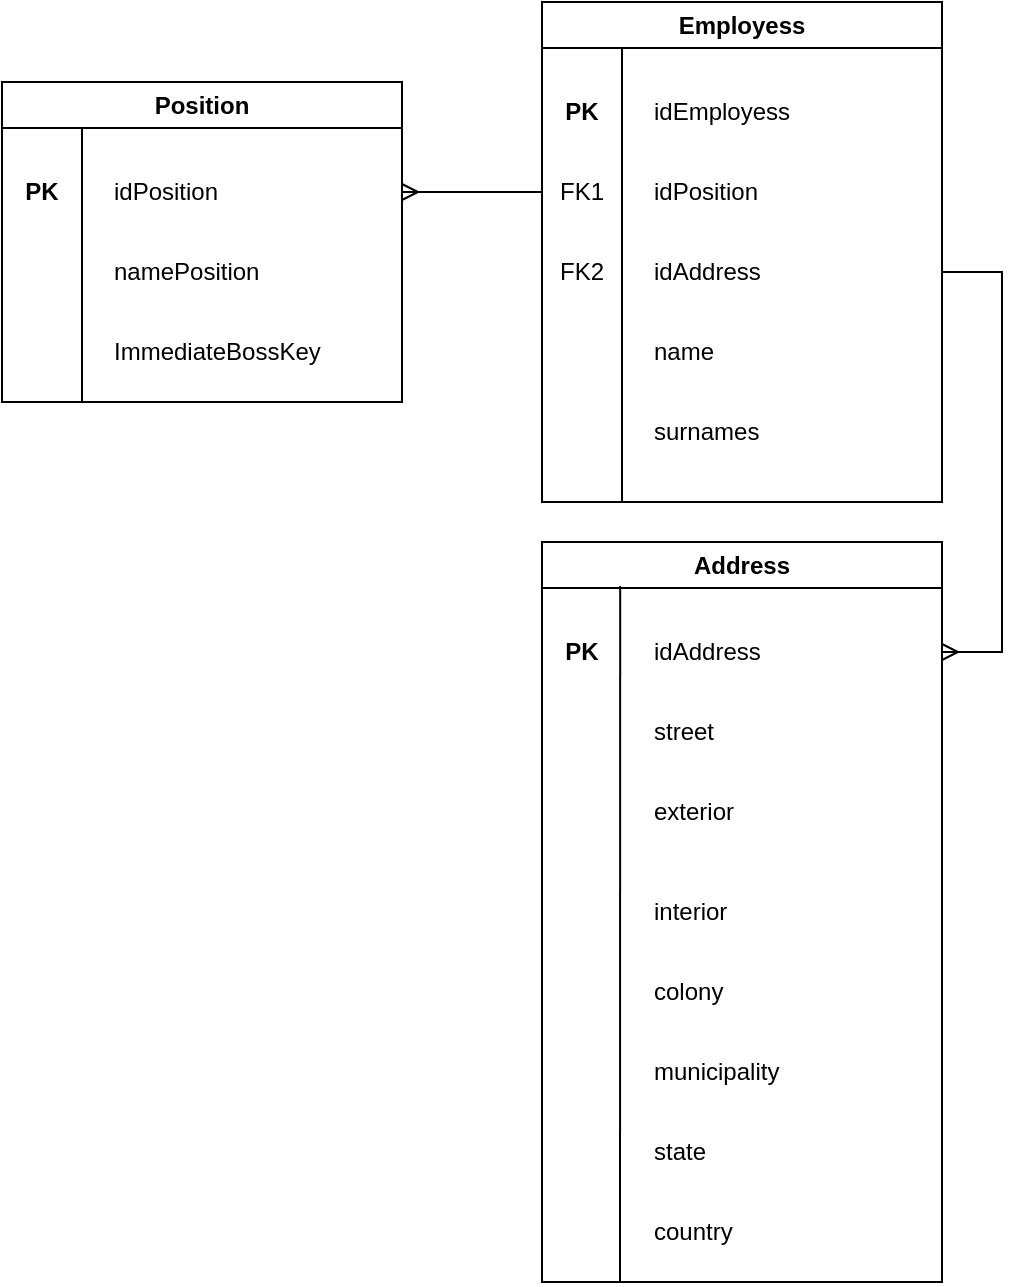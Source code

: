 <mxfile version="26.0.10">
  <diagram name="Página-1" id="13HoVIavIVLPx7r8z0be">
    <mxGraphModel dx="1400" dy="696" grid="1" gridSize="10" guides="1" tooltips="1" connect="1" arrows="1" fold="1" page="1" pageScale="1" pageWidth="827" pageHeight="1169" math="0" shadow="0">
      <root>
        <mxCell id="0" />
        <mxCell id="1" parent="0" />
        <mxCell id="LNZxbTeJDWpDXH6fzzeH-1" value="Employess" style="swimlane;whiteSpace=wrap;html=1;" vertex="1" parent="1">
          <mxGeometry x="360" y="200" width="200" height="250" as="geometry" />
        </mxCell>
        <mxCell id="LNZxbTeJDWpDXH6fzzeH-2" value="idEmployess&amp;nbsp;" style="text;html=1;align=left;verticalAlign=middle;whiteSpace=wrap;rounded=0;" vertex="1" parent="LNZxbTeJDWpDXH6fzzeH-1">
          <mxGeometry x="54" y="40" width="106" height="30" as="geometry" />
        </mxCell>
        <mxCell id="LNZxbTeJDWpDXH6fzzeH-4" value="idAddress" style="text;html=1;align=left;verticalAlign=middle;whiteSpace=wrap;rounded=0;" vertex="1" parent="LNZxbTeJDWpDXH6fzzeH-1">
          <mxGeometry x="54" y="120" width="146" height="30" as="geometry" />
        </mxCell>
        <mxCell id="LNZxbTeJDWpDXH6fzzeH-5" value="name" style="text;html=1;align=left;verticalAlign=middle;whiteSpace=wrap;rounded=0;" vertex="1" parent="LNZxbTeJDWpDXH6fzzeH-1">
          <mxGeometry x="54" y="160" width="106" height="30" as="geometry" />
        </mxCell>
        <mxCell id="LNZxbTeJDWpDXH6fzzeH-3" value="idPosition" style="text;html=1;align=left;verticalAlign=middle;whiteSpace=wrap;rounded=0;" vertex="1" parent="LNZxbTeJDWpDXH6fzzeH-1">
          <mxGeometry x="54" y="80" width="106" height="30" as="geometry" />
        </mxCell>
        <mxCell id="LNZxbTeJDWpDXH6fzzeH-6" value="surnames" style="text;html=1;align=left;verticalAlign=middle;whiteSpace=wrap;rounded=0;" vertex="1" parent="LNZxbTeJDWpDXH6fzzeH-1">
          <mxGeometry x="54" y="200" width="106" height="30" as="geometry" />
        </mxCell>
        <mxCell id="LNZxbTeJDWpDXH6fzzeH-10" value="PK" style="text;html=1;align=center;verticalAlign=middle;whiteSpace=wrap;rounded=0;fontStyle=1" vertex="1" parent="LNZxbTeJDWpDXH6fzzeH-1">
          <mxGeometry y="40" width="40" height="30" as="geometry" />
        </mxCell>
        <mxCell id="LNZxbTeJDWpDXH6fzzeH-11" value="FK1" style="text;html=1;align=center;verticalAlign=middle;whiteSpace=wrap;rounded=0;" vertex="1" parent="LNZxbTeJDWpDXH6fzzeH-1">
          <mxGeometry y="80" width="40" height="30" as="geometry" />
        </mxCell>
        <mxCell id="LNZxbTeJDWpDXH6fzzeH-12" value="FK2" style="text;html=1;align=center;verticalAlign=middle;whiteSpace=wrap;rounded=0;" vertex="1" parent="LNZxbTeJDWpDXH6fzzeH-1">
          <mxGeometry y="120" width="40" height="30" as="geometry" />
        </mxCell>
        <mxCell id="LNZxbTeJDWpDXH6fzzeH-9" value="" style="endArrow=none;html=1;rounded=0;" edge="1" parent="1">
          <mxGeometry width="50" height="50" relative="1" as="geometry">
            <mxPoint x="400" y="223" as="sourcePoint" />
            <mxPoint x="400" y="450" as="targetPoint" />
          </mxGeometry>
        </mxCell>
        <mxCell id="LNZxbTeJDWpDXH6fzzeH-25" value="Position" style="swimlane;whiteSpace=wrap;html=1;" vertex="1" parent="1">
          <mxGeometry x="90" y="240" width="200" height="160" as="geometry" />
        </mxCell>
        <mxCell id="LNZxbTeJDWpDXH6fzzeH-26" value="" style="endArrow=none;html=1;rounded=0;" edge="1" parent="LNZxbTeJDWpDXH6fzzeH-25">
          <mxGeometry width="50" height="50" relative="1" as="geometry">
            <mxPoint x="40" y="23" as="sourcePoint" />
            <mxPoint x="40" y="160" as="targetPoint" />
          </mxGeometry>
        </mxCell>
        <mxCell id="LNZxbTeJDWpDXH6fzzeH-27" value="idPosition" style="text;html=1;align=left;verticalAlign=middle;whiteSpace=wrap;rounded=0;" vertex="1" parent="LNZxbTeJDWpDXH6fzzeH-25">
          <mxGeometry x="54" y="40" width="146" height="30" as="geometry" />
        </mxCell>
        <mxCell id="LNZxbTeJDWpDXH6fzzeH-28" value="ImmediateBossKey" style="text;html=1;align=left;verticalAlign=middle;whiteSpace=wrap;rounded=0;" vertex="1" parent="LNZxbTeJDWpDXH6fzzeH-25">
          <mxGeometry x="54" y="120" width="106" height="30" as="geometry" />
        </mxCell>
        <mxCell id="LNZxbTeJDWpDXH6fzzeH-30" value="namePosition" style="text;html=1;align=left;verticalAlign=middle;whiteSpace=wrap;rounded=0;" vertex="1" parent="LNZxbTeJDWpDXH6fzzeH-25">
          <mxGeometry x="54" y="80" width="106" height="30" as="geometry" />
        </mxCell>
        <mxCell id="LNZxbTeJDWpDXH6fzzeH-31" value="PK" style="text;html=1;align=center;verticalAlign=middle;whiteSpace=wrap;rounded=0;fontStyle=1" vertex="1" parent="LNZxbTeJDWpDXH6fzzeH-25">
          <mxGeometry y="40" width="40" height="30" as="geometry" />
        </mxCell>
        <mxCell id="LNZxbTeJDWpDXH6fzzeH-35" value="" style="edgeStyle=entityRelationEdgeStyle;fontSize=12;html=1;endArrow=ERmany;rounded=0;exitX=0;exitY=0.5;exitDx=0;exitDy=0;entryX=1;entryY=0.5;entryDx=0;entryDy=0;" edge="1" parent="1" source="LNZxbTeJDWpDXH6fzzeH-11" target="LNZxbTeJDWpDXH6fzzeH-27">
          <mxGeometry width="100" height="100" relative="1" as="geometry">
            <mxPoint x="330" y="490" as="sourcePoint" />
            <mxPoint x="430" y="390" as="targetPoint" />
          </mxGeometry>
        </mxCell>
        <mxCell id="LNZxbTeJDWpDXH6fzzeH-36" value="Address" style="swimlane;whiteSpace=wrap;html=1;" vertex="1" parent="1">
          <mxGeometry x="360" y="470" width="200" height="370" as="geometry" />
        </mxCell>
        <mxCell id="LNZxbTeJDWpDXH6fzzeH-37" value="" style="endArrow=none;html=1;rounded=0;" edge="1" parent="LNZxbTeJDWpDXH6fzzeH-36">
          <mxGeometry width="50" height="50" relative="1" as="geometry">
            <mxPoint x="39.09" y="22" as="sourcePoint" />
            <mxPoint x="39" y="370" as="targetPoint" />
          </mxGeometry>
        </mxCell>
        <mxCell id="LNZxbTeJDWpDXH6fzzeH-38" value="idAddress" style="text;html=1;align=left;verticalAlign=middle;whiteSpace=wrap;rounded=0;" vertex="1" parent="LNZxbTeJDWpDXH6fzzeH-36">
          <mxGeometry x="54" y="40" width="146" height="30" as="geometry" />
        </mxCell>
        <mxCell id="LNZxbTeJDWpDXH6fzzeH-39" value="street" style="text;html=1;align=left;verticalAlign=middle;whiteSpace=wrap;rounded=0;" vertex="1" parent="LNZxbTeJDWpDXH6fzzeH-36">
          <mxGeometry x="54" y="80" width="106" height="30" as="geometry" />
        </mxCell>
        <mxCell id="LNZxbTeJDWpDXH6fzzeH-40" value="exterior" style="text;html=1;align=left;verticalAlign=middle;whiteSpace=wrap;rounded=0;" vertex="1" parent="LNZxbTeJDWpDXH6fzzeH-36">
          <mxGeometry x="54" y="120" width="106" height="30" as="geometry" />
        </mxCell>
        <mxCell id="LNZxbTeJDWpDXH6fzzeH-41" value="PK" style="text;html=1;align=center;verticalAlign=middle;whiteSpace=wrap;rounded=0;fontStyle=1" vertex="1" parent="LNZxbTeJDWpDXH6fzzeH-36">
          <mxGeometry y="40" width="40" height="30" as="geometry" />
        </mxCell>
        <mxCell id="LNZxbTeJDWpDXH6fzzeH-42" value="interior" style="text;html=1;align=left;verticalAlign=middle;whiteSpace=wrap;rounded=0;" vertex="1" parent="LNZxbTeJDWpDXH6fzzeH-36">
          <mxGeometry x="54" y="170" width="106" height="30" as="geometry" />
        </mxCell>
        <mxCell id="LNZxbTeJDWpDXH6fzzeH-43" value="colony" style="text;html=1;align=left;verticalAlign=middle;whiteSpace=wrap;rounded=0;" vertex="1" parent="LNZxbTeJDWpDXH6fzzeH-36">
          <mxGeometry x="54" y="210" width="106" height="30" as="geometry" />
        </mxCell>
        <mxCell id="LNZxbTeJDWpDXH6fzzeH-44" value="municipality" style="text;html=1;align=left;verticalAlign=middle;whiteSpace=wrap;rounded=0;" vertex="1" parent="LNZxbTeJDWpDXH6fzzeH-36">
          <mxGeometry x="54" y="250" width="106" height="30" as="geometry" />
        </mxCell>
        <mxCell id="LNZxbTeJDWpDXH6fzzeH-45" value="state" style="text;html=1;align=left;verticalAlign=middle;whiteSpace=wrap;rounded=0;" vertex="1" parent="LNZxbTeJDWpDXH6fzzeH-36">
          <mxGeometry x="54" y="290" width="106" height="30" as="geometry" />
        </mxCell>
        <mxCell id="LNZxbTeJDWpDXH6fzzeH-46" value="country" style="text;html=1;align=left;verticalAlign=middle;whiteSpace=wrap;rounded=0;" vertex="1" parent="LNZxbTeJDWpDXH6fzzeH-36">
          <mxGeometry x="54" y="330" width="106" height="30" as="geometry" />
        </mxCell>
        <mxCell id="LNZxbTeJDWpDXH6fzzeH-48" value="" style="edgeStyle=entityRelationEdgeStyle;fontSize=12;html=1;endArrow=ERmany;rounded=0;entryX=1;entryY=0.5;entryDx=0;entryDy=0;exitX=1;exitY=0.5;exitDx=0;exitDy=0;" edge="1" parent="1" source="LNZxbTeJDWpDXH6fzzeH-4" target="LNZxbTeJDWpDXH6fzzeH-38">
          <mxGeometry width="100" height="100" relative="1" as="geometry">
            <mxPoint x="660" y="490" as="sourcePoint" />
            <mxPoint x="640" y="350" as="targetPoint" />
          </mxGeometry>
        </mxCell>
      </root>
    </mxGraphModel>
  </diagram>
</mxfile>
